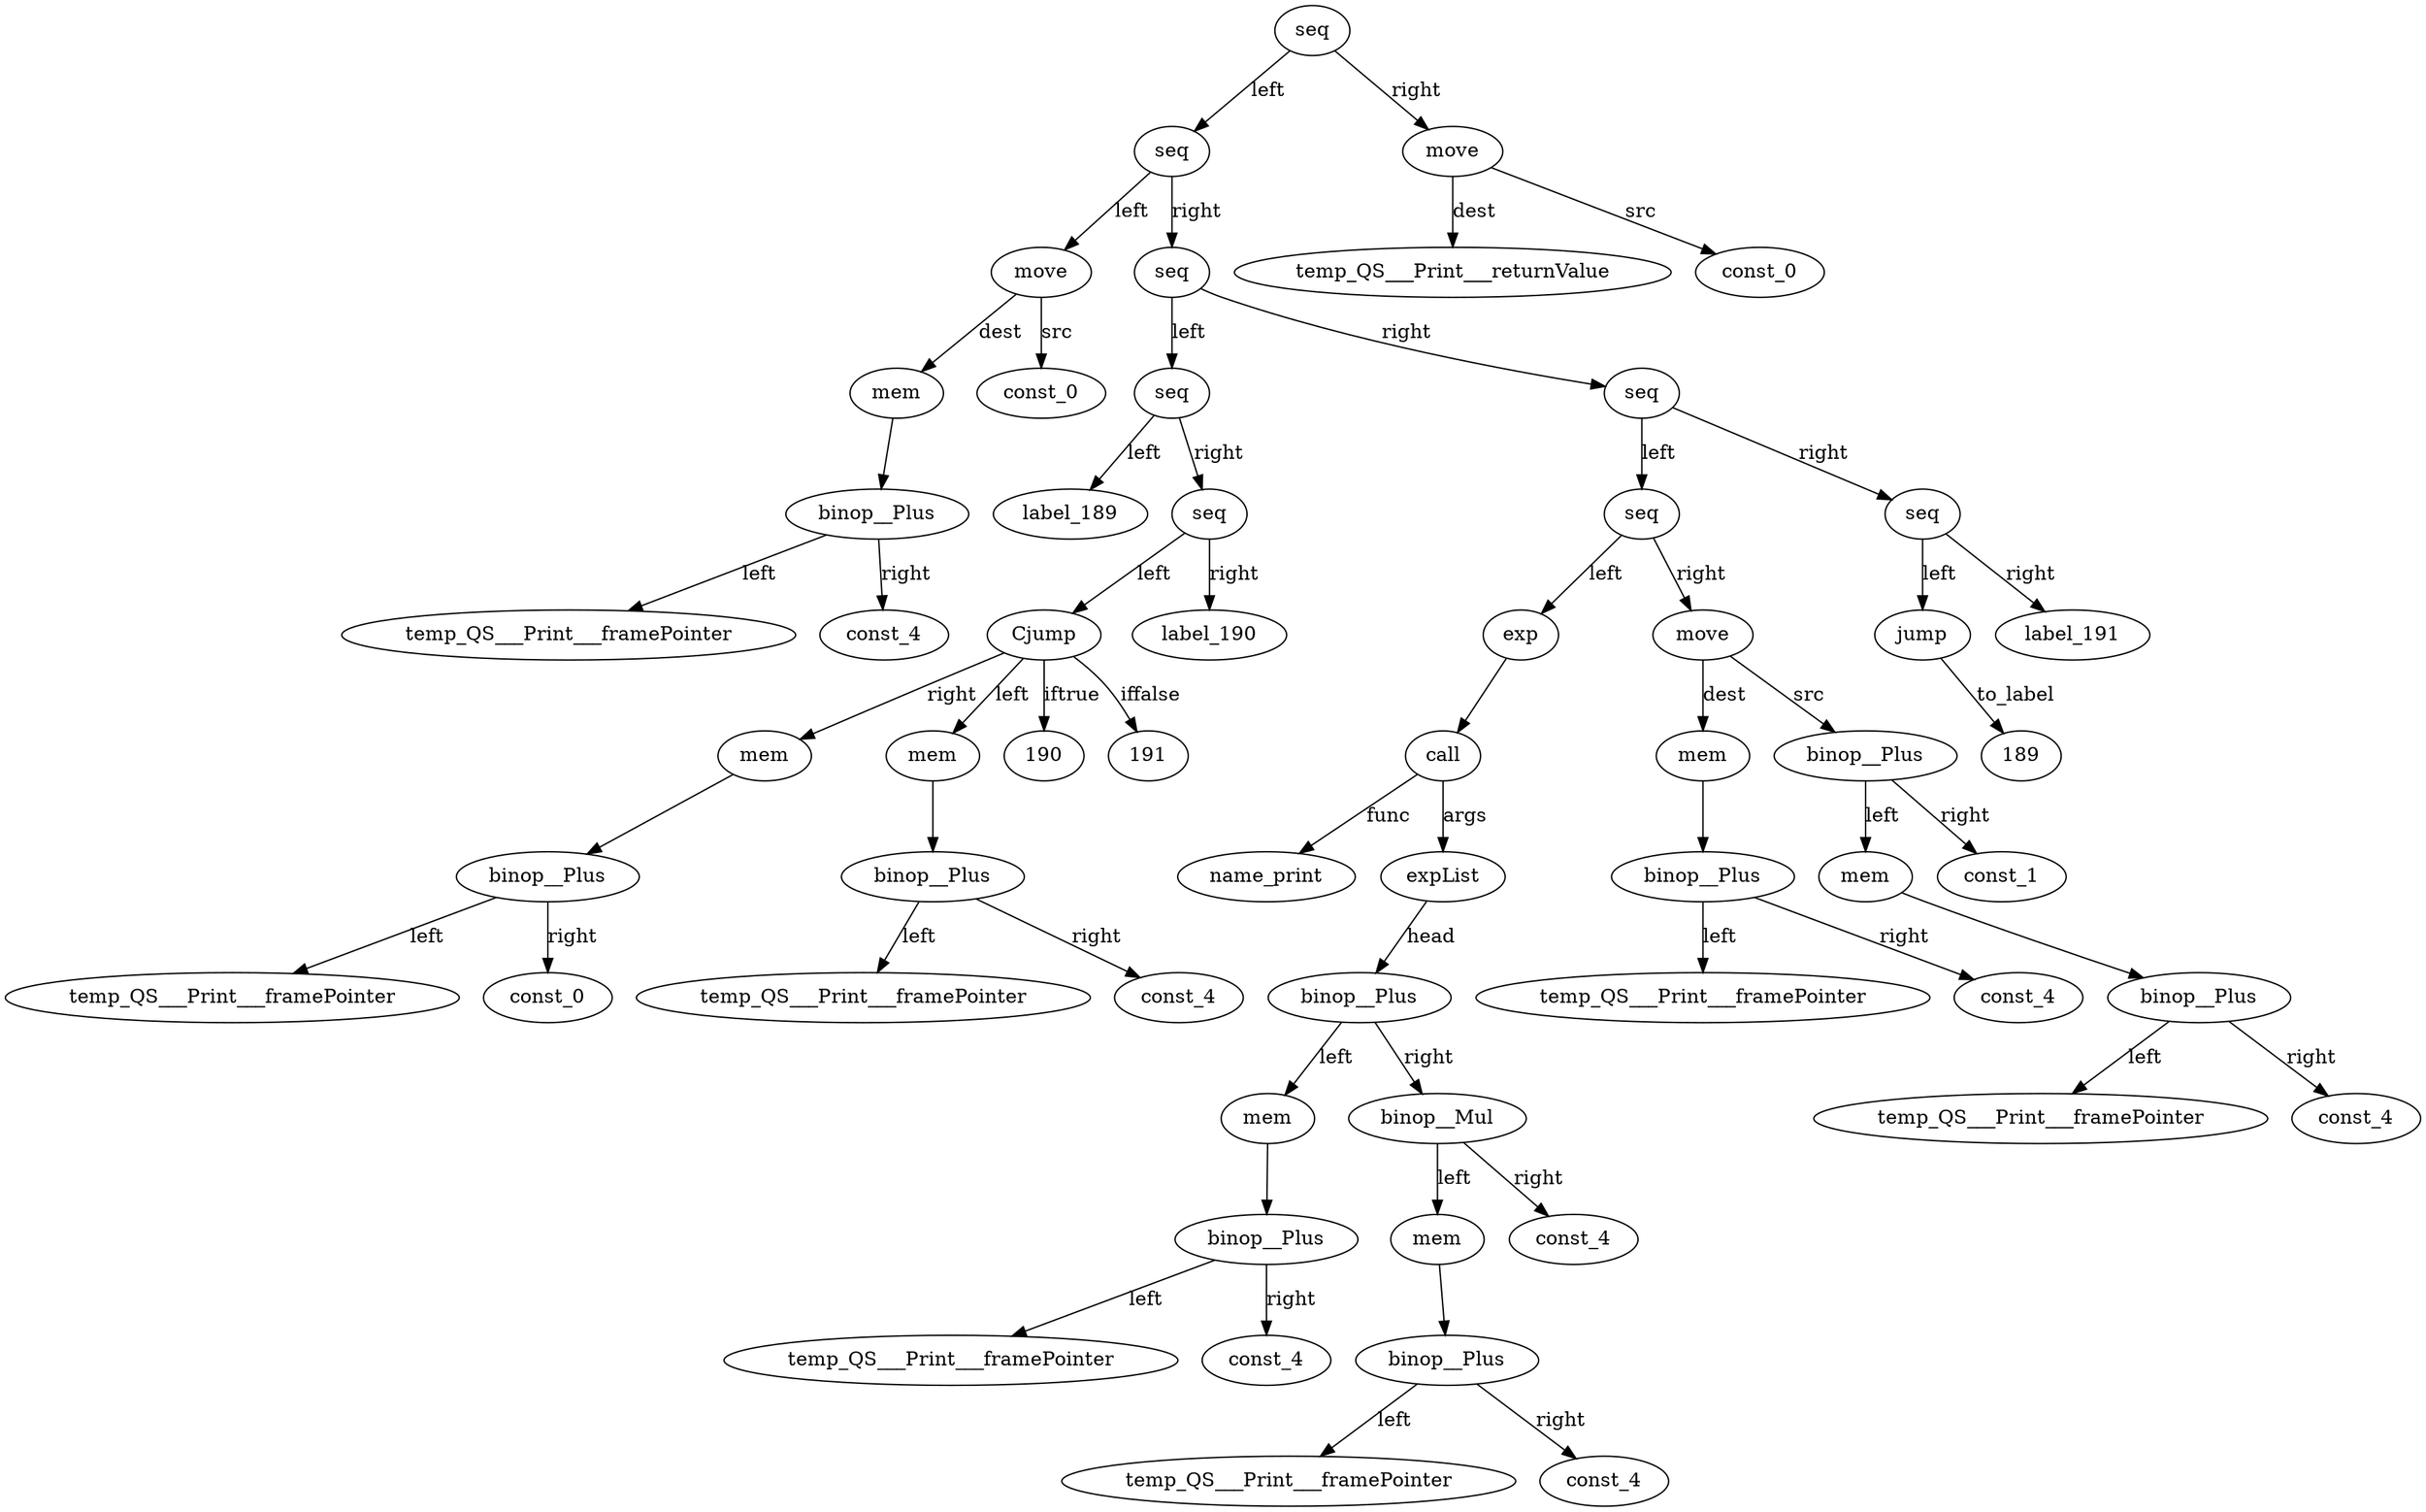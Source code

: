 digraph {
temp_QS___Print___framePointer__id_0 [ label="temp_QS___Print___framePointer" ]; 
const_4__id_1 [ label="const_4" ]; 
binop__Plus__id_2 [ label="binop__Plus" ]; 
binop__Plus__id_2 -> const_4__id_1 [ label="right"] ; 
binop__Plus__id_2 -> temp_QS___Print___framePointer__id_0 [ label="left"] ; 
mem__id_3 [ label="mem" ]; 
mem__id_3 -> binop__Plus__id_2 ; 
const_0__id_4 [ label="const_0" ]; 
move__id_5 [ label="move" ]; 
move__id_5 -> mem__id_3 [ label="dest"] ; 
move__id_5 -> const_0__id_4 [ label="src"] ; 
label_189__id_6 [ label="label_189" ]; 
temp_QS___Print___framePointer__id_7 [ label="temp_QS___Print___framePointer" ]; 
const_0__id_8 [ label="const_0" ]; 
binop__Plus__id_9 [ label="binop__Plus" ]; 
binop__Plus__id_9 -> const_0__id_8 [ label="right"] ; 
binop__Plus__id_9 -> temp_QS___Print___framePointer__id_7 [ label="left"] ; 
mem__id_10 [ label="mem" ]; 
mem__id_10 -> binop__Plus__id_9 ; 
temp_QS___Print___framePointer__id_11 [ label="temp_QS___Print___framePointer" ]; 
const_4__id_12 [ label="const_4" ]; 
binop__Plus__id_13 [ label="binop__Plus" ]; 
binop__Plus__id_13 -> const_4__id_12 [ label="right"] ; 
binop__Plus__id_13 -> temp_QS___Print___framePointer__id_11 [ label="left"] ; 
mem__id_14 [ label="mem" ]; 
mem__id_14 -> binop__Plus__id_13 ; 
Cjump__id_15 [ label="Cjump" ]; 
Cjump__id_15 -> mem__id_10 [ label="right"] ; 
Cjump__id_15 -> mem__id_14 [ label="left"] ; 
Cjump__id_15 -> 190 [ label="iftrue"] ; 
Cjump__id_15 -> 191 [ label="iffalse"] ; 
label_190__id_16 [ label="label_190" ]; 
seq__id_17 [ label="seq" ]; 
seq__id_17 -> Cjump__id_15 [ label="left"] ; 
seq__id_17 -> label_190__id_16 [ label="right"] ; 
seq__id_18 [ label="seq" ]; 
seq__id_18 -> label_189__id_6 [ label="left"] ; 
seq__id_18 -> seq__id_17 [ label="right"] ; 
name_print__id_19 [ label="name_print" ]; 
temp_QS___Print___framePointer__id_20 [ label="temp_QS___Print___framePointer" ]; 
const_4__id_21 [ label="const_4" ]; 
binop__Plus__id_22 [ label="binop__Plus" ]; 
binop__Plus__id_22 -> const_4__id_21 [ label="right"] ; 
binop__Plus__id_22 -> temp_QS___Print___framePointer__id_20 [ label="left"] ; 
mem__id_23 [ label="mem" ]; 
mem__id_23 -> binop__Plus__id_22 ; 
temp_QS___Print___framePointer__id_24 [ label="temp_QS___Print___framePointer" ]; 
const_4__id_25 [ label="const_4" ]; 
binop__Plus__id_26 [ label="binop__Plus" ]; 
binop__Plus__id_26 -> const_4__id_25 [ label="right"] ; 
binop__Plus__id_26 -> temp_QS___Print___framePointer__id_24 [ label="left"] ; 
mem__id_27 [ label="mem" ]; 
mem__id_27 -> binop__Plus__id_26 ; 
const_4__id_28 [ label="const_4" ]; 
binop__Mul__id_29 [ label="binop__Mul" ]; 
binop__Mul__id_29 -> const_4__id_28 [ label="right"] ; 
binop__Mul__id_29 -> mem__id_27 [ label="left"] ; 
binop__Plus__id_30 [ label="binop__Plus" ]; 
binop__Plus__id_30 -> binop__Mul__id_29 [ label="right"] ; 
binop__Plus__id_30 -> mem__id_23 [ label="left"] ; 
expList__id_31 [ label="expList" ]; 
expList__id_31 -> binop__Plus__id_30 [ label="head"] ; 
call__id_32 [ label="call" ]; 
call__id_32 -> name_print__id_19 [ label="func"] ; 
call__id_32 -> expList__id_31 [ label="args"] ; 
exp__id_33 [ label="exp" ]; 
exp__id_33 -> call__id_32 ; 
temp_QS___Print___framePointer__id_34 [ label="temp_QS___Print___framePointer" ]; 
const_4__id_35 [ label="const_4" ]; 
binop__Plus__id_36 [ label="binop__Plus" ]; 
binop__Plus__id_36 -> const_4__id_35 [ label="right"] ; 
binop__Plus__id_36 -> temp_QS___Print___framePointer__id_34 [ label="left"] ; 
mem__id_37 [ label="mem" ]; 
mem__id_37 -> binop__Plus__id_36 ; 
temp_QS___Print___framePointer__id_38 [ label="temp_QS___Print___framePointer" ]; 
const_4__id_39 [ label="const_4" ]; 
binop__Plus__id_40 [ label="binop__Plus" ]; 
binop__Plus__id_40 -> const_4__id_39 [ label="right"] ; 
binop__Plus__id_40 -> temp_QS___Print___framePointer__id_38 [ label="left"] ; 
mem__id_41 [ label="mem" ]; 
mem__id_41 -> binop__Plus__id_40 ; 
const_1__id_42 [ label="const_1" ]; 
binop__Plus__id_43 [ label="binop__Plus" ]; 
binop__Plus__id_43 -> const_1__id_42 [ label="right"] ; 
binop__Plus__id_43 -> mem__id_41 [ label="left"] ; 
move__id_44 [ label="move" ]; 
move__id_44 -> mem__id_37 [ label="dest"] ; 
move__id_44 -> binop__Plus__id_43 [ label="src"] ; 
seq__id_45 [ label="seq" ]; 
seq__id_45 -> exp__id_33 [ label="left"] ; 
seq__id_45 -> move__id_44 [ label="right"] ; 
jump__id_46 [ label="jump" ]; 
jump__id_46 -> 189 [ label="to_label"] ; 
label_191__id_47 [ label="label_191" ]; 
seq__id_48 [ label="seq" ]; 
seq__id_48 -> jump__id_46 [ label="left"] ; 
seq__id_48 -> label_191__id_47 [ label="right"] ; 
seq__id_49 [ label="seq" ]; 
seq__id_49 -> seq__id_45 [ label="left"] ; 
seq__id_49 -> seq__id_48 [ label="right"] ; 
seq__id_50 [ label="seq" ]; 
seq__id_50 -> seq__id_18 [ label="left"] ; 
seq__id_50 -> seq__id_49 [ label="right"] ; 
seq__id_51 [ label="seq" ]; 
seq__id_51 -> move__id_5 [ label="left"] ; 
seq__id_51 -> seq__id_50 [ label="right"] ; 
temp_QS___Print___returnValue__id_52 [ label="temp_QS___Print___returnValue" ]; 
const_0__id_53 [ label="const_0" ]; 
move__id_54 [ label="move" ]; 
move__id_54 -> temp_QS___Print___returnValue__id_52 [ label="dest"] ; 
move__id_54 -> const_0__id_53 [ label="src"] ; 
seq__id_55 [ label="seq" ]; 
seq__id_55 -> seq__id_51 [ label="left"] ; 
seq__id_55 -> move__id_54 [ label="right"] ; 

}